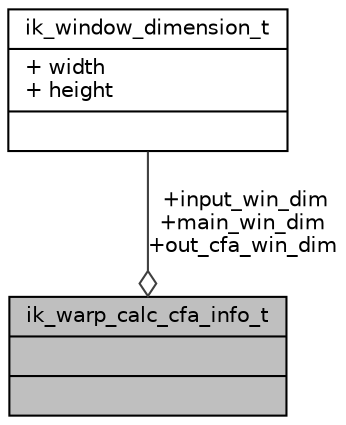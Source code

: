 digraph "ik_warp_calc_cfa_info_t"
{
 // INTERACTIVE_SVG=YES
 // LATEX_PDF_SIZE
  bgcolor="transparent";
  edge [fontname="Helvetica",fontsize="10",labelfontname="Helvetica",labelfontsize="10"];
  node [fontname="Helvetica",fontsize="10",shape=record];
  Node1 [label="{ik_warp_calc_cfa_info_t\n||}",height=0.2,width=0.4,color="black", fillcolor="grey75", style="filled", fontcolor="black",tooltip=" "];
  Node2 -> Node1 [color="grey25",fontsize="10",style="solid",label=" +input_win_dim\n+main_win_dim\n+out_cfa_win_dim" ,arrowhead="odiamond",fontname="Helvetica"];
  Node2 [label="{ik_window_dimension_t\n|+ width\l+ height\l|}",height=0.2,width=0.4,color="black",URL="$dc/d93/structik__window__dimension__t.html",tooltip=" "];
}
